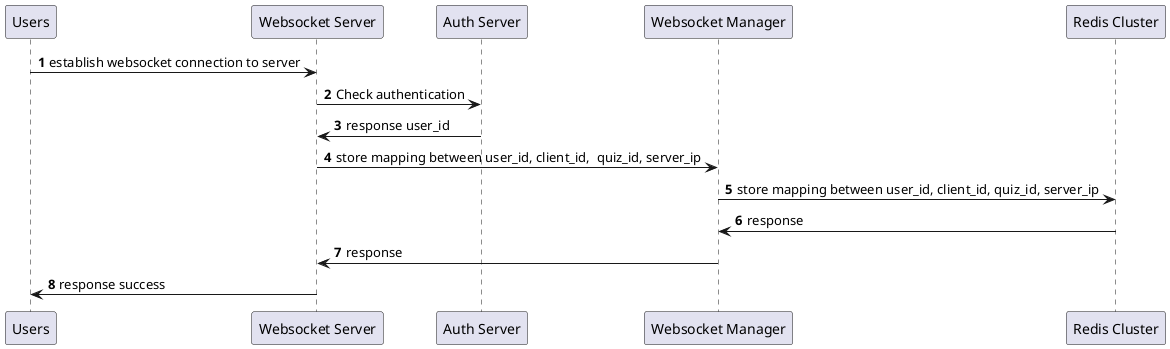 @startuml
autonumber

participant "Users" as users
participant "Websocket Server" as ws
participant "Auth Server" as auth
participant "Websocket Manager" as wsm
participant "Redis Cluster" as redis

participant "Redis Cluster" as redis

users -> ws: establish websocket connection to server
ws -> auth: Check authentication
auth -> ws: response user_id
ws -> wsm: store mapping between user_id, client_id,  quiz_id, server_ip
wsm -> redis: store mapping between user_id, client_id, quiz_id, server_ip
redis -> wsm: response
wsm -> ws: response
ws -> users: response success




@enduml
